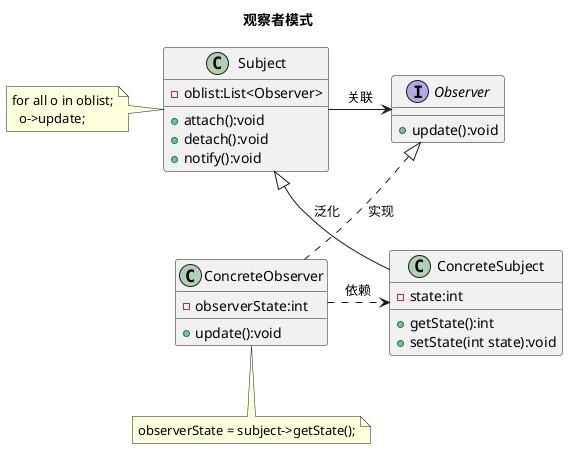 @startuml
title:观察者模式

/'被观察者(Subject)：知道它的通知对象，事件发生后会通知所有它知道的对象，提供添加删除观察者的接口。'/
class Subject{
-oblist:List<Observer>
+attach():void
+detach():void
+notify():void
}
note left: for all o in oblist;\n  o->update;

/'具体被观察者(ConcreteSubject)：被观察者具体的实例，存储观察者感兴趣的状态。'/
class ConcreteSubject{
-state:int
+getState():int
+setState(int state):void
}

Subject<|--ConcreteSubject:泛化

/'观察者(Observer)：提供通知后的更新事件'/
interface Observer{
+update():void
}

/'具体观察者(ConcreteObserver)：观察者的具体实现。'/
class ConcreteObserver{
-observerState:int
+update():void
}
note bottom: observerState = subject->getState();

Observer<|..ConcreteObserver:实现

ConcreteSubject <.left. ConcreteObserver:依赖
Subject -right-> Observer:关联

@enduml